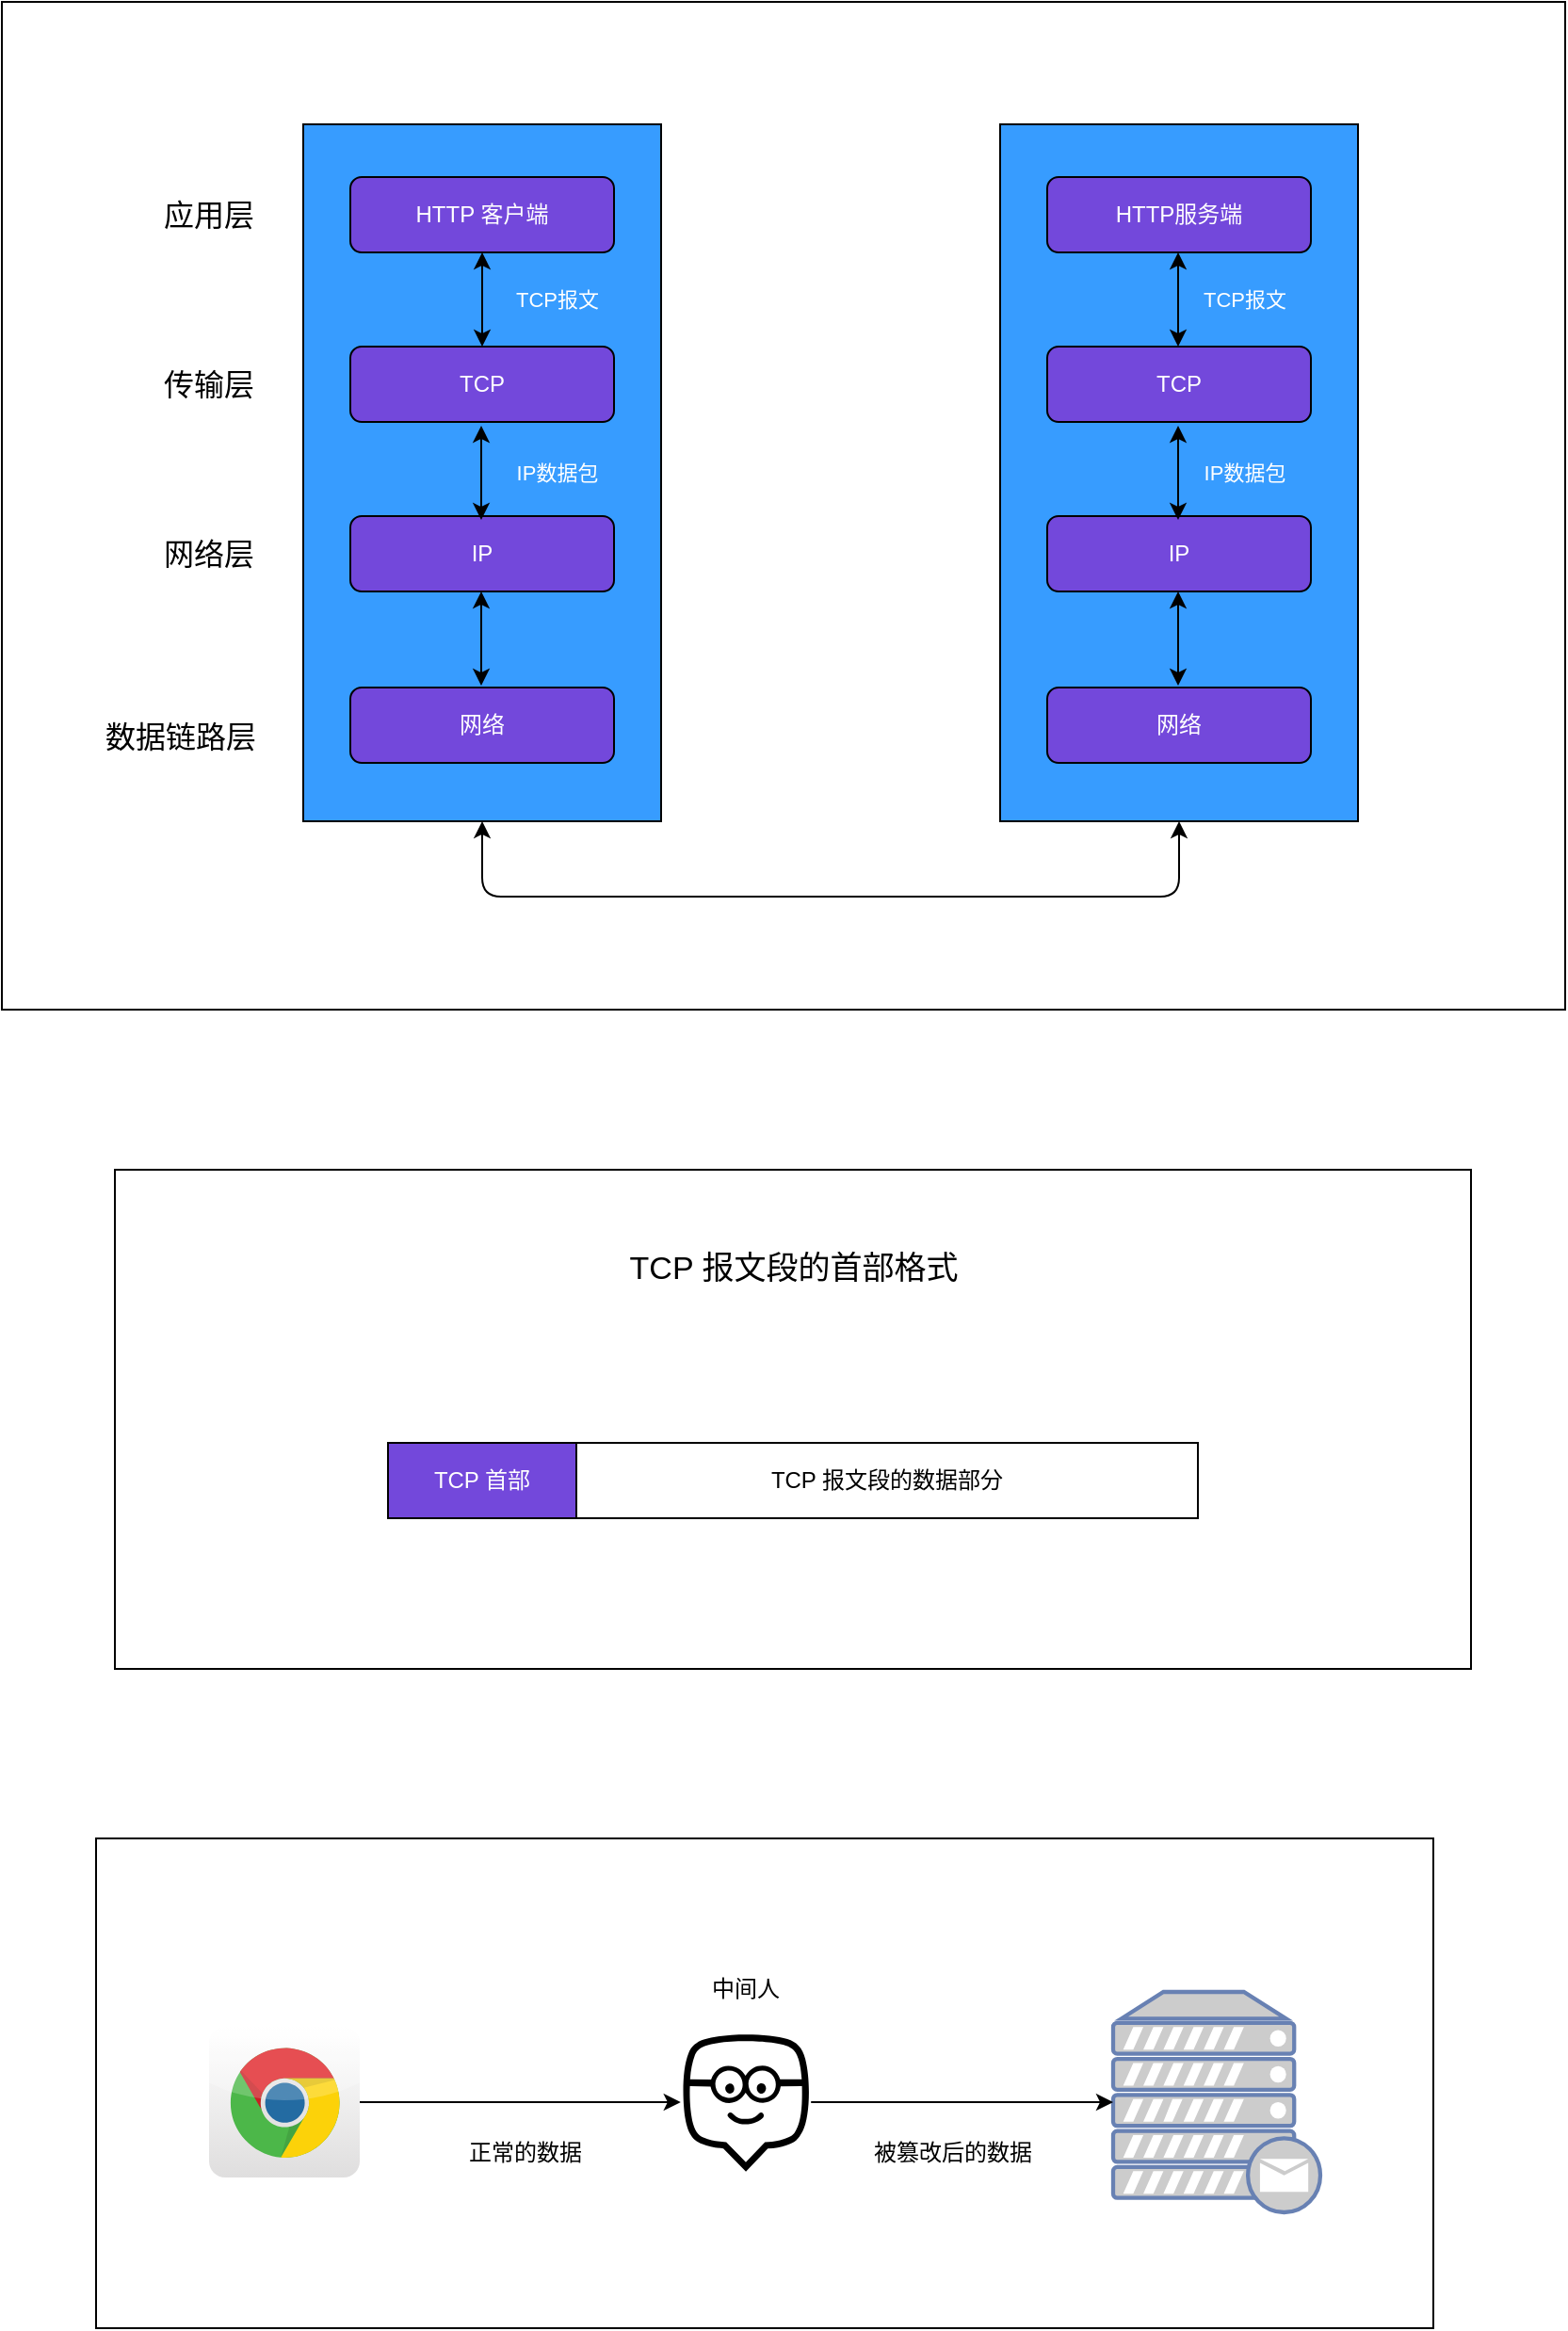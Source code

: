 <mxfile version="14.1.8" type="github">
  <diagram id="wPGIRdqih6rLCwDsnjtP" name="Page-1">
    <mxGraphModel dx="946" dy="562" grid="1" gridSize="10" guides="1" tooltips="1" connect="1" arrows="1" fold="1" page="1" pageScale="1" pageWidth="3300" pageHeight="4681" background="#ffffff" math="0" shadow="0">
      <root>
        <mxCell id="0" />
        <mxCell id="1" parent="0" />
        <mxCell id="P9X_Pd3vxrv1BOMygBLZ-1" value="" style="rounded=0;whiteSpace=wrap;html=1;" vertex="1" parent="1">
          <mxGeometry x="40" y="25" width="830" height="535" as="geometry" />
        </mxCell>
        <mxCell id="P9X_Pd3vxrv1BOMygBLZ-2" value="" style="rounded=0;whiteSpace=wrap;html=1;fillColor=#379CFF;" vertex="1" parent="1">
          <mxGeometry x="200" y="90" width="190" height="370" as="geometry" />
        </mxCell>
        <mxCell id="P9X_Pd3vxrv1BOMygBLZ-7" value="&lt;font color=&quot;#ffffff&quot;&gt;网络&lt;/font&gt;" style="rounded=1;whiteSpace=wrap;html=1;fillColor=#7348DB;" vertex="1" parent="1">
          <mxGeometry x="225" y="389" width="140" height="40" as="geometry" />
        </mxCell>
        <mxCell id="P9X_Pd3vxrv1BOMygBLZ-15" value="&lt;font style=&quot;font-size: 16px&quot;&gt;应用层&lt;/font&gt;" style="text;html=1;strokeColor=none;fillColor=none;align=center;verticalAlign=middle;whiteSpace=wrap;rounded=0;" vertex="1" parent="1">
          <mxGeometry x="120" y="127" width="60" height="22" as="geometry" />
        </mxCell>
        <mxCell id="P9X_Pd3vxrv1BOMygBLZ-16" value="&lt;font style=&quot;font-size: 16px&quot;&gt;传输层&lt;/font&gt;" style="text;html=1;strokeColor=none;fillColor=none;align=center;verticalAlign=middle;whiteSpace=wrap;rounded=0;" vertex="1" parent="1">
          <mxGeometry x="120" y="217" width="60" height="22" as="geometry" />
        </mxCell>
        <mxCell id="P9X_Pd3vxrv1BOMygBLZ-17" value="&lt;font style=&quot;font-size: 16px&quot;&gt;网络层&lt;/font&gt;" style="text;html=1;strokeColor=none;fillColor=none;align=center;verticalAlign=middle;whiteSpace=wrap;rounded=0;" vertex="1" parent="1">
          <mxGeometry x="120" y="307" width="60" height="22" as="geometry" />
        </mxCell>
        <mxCell id="P9X_Pd3vxrv1BOMygBLZ-18" value="&lt;font style=&quot;font-size: 16px&quot;&gt;数据链路层&lt;/font&gt;" style="text;html=1;strokeColor=none;fillColor=none;align=center;verticalAlign=middle;whiteSpace=wrap;rounded=0;" vertex="1" parent="1">
          <mxGeometry x="90" y="404" width="90" height="22" as="geometry" />
        </mxCell>
        <mxCell id="P9X_Pd3vxrv1BOMygBLZ-19" value="&lt;font color=&quot;#ffffff&quot;&gt;IP&lt;/font&gt;" style="rounded=1;whiteSpace=wrap;html=1;fillColor=#7348DB;" vertex="1" parent="1">
          <mxGeometry x="225" y="298" width="140" height="40" as="geometry" />
        </mxCell>
        <mxCell id="P9X_Pd3vxrv1BOMygBLZ-20" value="&lt;font color=&quot;#ffffff&quot;&gt;TCP&lt;/font&gt;" style="rounded=1;whiteSpace=wrap;html=1;fillColor=#7348DB;" vertex="1" parent="1">
          <mxGeometry x="225" y="208" width="140" height="40" as="geometry" />
        </mxCell>
        <mxCell id="P9X_Pd3vxrv1BOMygBLZ-21" value="&lt;font color=&quot;#ffffff&quot;&gt;HTTP 客户端&lt;/font&gt;" style="rounded=1;whiteSpace=wrap;html=1;fillColor=#7348DB;" vertex="1" parent="1">
          <mxGeometry x="225" y="118" width="140" height="40" as="geometry" />
        </mxCell>
        <mxCell id="P9X_Pd3vxrv1BOMygBLZ-22" value="" style="rounded=0;whiteSpace=wrap;html=1;fillColor=#379CFF;" vertex="1" parent="1">
          <mxGeometry x="570" y="90" width="190" height="370" as="geometry" />
        </mxCell>
        <mxCell id="P9X_Pd3vxrv1BOMygBLZ-23" value="&lt;font color=&quot;#ffffff&quot;&gt;网络&lt;/font&gt;" style="rounded=1;whiteSpace=wrap;html=1;fillColor=#7348DB;" vertex="1" parent="1">
          <mxGeometry x="595" y="389" width="140" height="40" as="geometry" />
        </mxCell>
        <mxCell id="P9X_Pd3vxrv1BOMygBLZ-24" value="&lt;font color=&quot;#ffffff&quot;&gt;IP&lt;/font&gt;" style="rounded=1;whiteSpace=wrap;html=1;fillColor=#7348DB;" vertex="1" parent="1">
          <mxGeometry x="595" y="298" width="140" height="40" as="geometry" />
        </mxCell>
        <mxCell id="P9X_Pd3vxrv1BOMygBLZ-25" value="&lt;font color=&quot;#ffffff&quot;&gt;TCP&lt;/font&gt;" style="rounded=1;whiteSpace=wrap;html=1;fillColor=#7348DB;" vertex="1" parent="1">
          <mxGeometry x="595" y="208" width="140" height="40" as="geometry" />
        </mxCell>
        <mxCell id="P9X_Pd3vxrv1BOMygBLZ-26" value="&lt;font color=&quot;#ffffff&quot;&gt;HTTP服务端&lt;/font&gt;" style="rounded=1;whiteSpace=wrap;html=1;fillColor=#7348DB;" vertex="1" parent="1">
          <mxGeometry x="595" y="118" width="140" height="40" as="geometry" />
        </mxCell>
        <mxCell id="P9X_Pd3vxrv1BOMygBLZ-27" value="" style="endArrow=classic;startArrow=classic;html=1;entryX=0.5;entryY=1;entryDx=0;entryDy=0;exitX=0.5;exitY=0;exitDx=0;exitDy=0;" edge="1" parent="1" source="P9X_Pd3vxrv1BOMygBLZ-20" target="P9X_Pd3vxrv1BOMygBLZ-21">
          <mxGeometry width="50" height="50" relative="1" as="geometry">
            <mxPoint x="280" y="220" as="sourcePoint" />
            <mxPoint x="330" y="170" as="targetPoint" />
          </mxGeometry>
        </mxCell>
        <mxCell id="P9X_Pd3vxrv1BOMygBLZ-28" value="" style="endArrow=classic;startArrow=classic;html=1;entryX=0.5;entryY=1;entryDx=0;entryDy=0;exitX=0.5;exitY=0;exitDx=0;exitDy=0;" edge="1" parent="1">
          <mxGeometry width="50" height="50" relative="1" as="geometry">
            <mxPoint x="294.5" y="300" as="sourcePoint" />
            <mxPoint x="294.5" y="250" as="targetPoint" />
          </mxGeometry>
        </mxCell>
        <mxCell id="P9X_Pd3vxrv1BOMygBLZ-29" value="" style="endArrow=classic;startArrow=classic;html=1;entryX=0.5;entryY=1;entryDx=0;entryDy=0;exitX=0.5;exitY=0;exitDx=0;exitDy=0;" edge="1" parent="1">
          <mxGeometry width="50" height="50" relative="1" as="geometry">
            <mxPoint x="294.5" y="388" as="sourcePoint" />
            <mxPoint x="294.5" y="338" as="targetPoint" />
          </mxGeometry>
        </mxCell>
        <mxCell id="P9X_Pd3vxrv1BOMygBLZ-30" value="" style="endArrow=classic;startArrow=classic;html=1;entryX=0.5;entryY=1;entryDx=0;entryDy=0;exitX=0.5;exitY=0;exitDx=0;exitDy=0;" edge="1" parent="1">
          <mxGeometry width="50" height="50" relative="1" as="geometry">
            <mxPoint x="664.5" y="208" as="sourcePoint" />
            <mxPoint x="664.5" y="158" as="targetPoint" />
          </mxGeometry>
        </mxCell>
        <mxCell id="P9X_Pd3vxrv1BOMygBLZ-31" value="" style="endArrow=classic;startArrow=classic;html=1;entryX=0.5;entryY=1;entryDx=0;entryDy=0;exitX=0.5;exitY=0;exitDx=0;exitDy=0;" edge="1" parent="1">
          <mxGeometry width="50" height="50" relative="1" as="geometry">
            <mxPoint x="664.5" y="300" as="sourcePoint" />
            <mxPoint x="664.5" y="250" as="targetPoint" />
          </mxGeometry>
        </mxCell>
        <mxCell id="P9X_Pd3vxrv1BOMygBLZ-32" value="" style="endArrow=classic;startArrow=classic;html=1;entryX=0.5;entryY=1;entryDx=0;entryDy=0;exitX=0.5;exitY=0;exitDx=0;exitDy=0;" edge="1" parent="1">
          <mxGeometry width="50" height="50" relative="1" as="geometry">
            <mxPoint x="664.5" y="388" as="sourcePoint" />
            <mxPoint x="664.5" y="338" as="targetPoint" />
          </mxGeometry>
        </mxCell>
        <mxCell id="P9X_Pd3vxrv1BOMygBLZ-33" value="" style="endArrow=classic;startArrow=classic;html=1;exitX=0.5;exitY=1;exitDx=0;exitDy=0;entryX=0.5;entryY=1;entryDx=0;entryDy=0;edgeStyle=orthogonalEdgeStyle;" edge="1" parent="1" source="P9X_Pd3vxrv1BOMygBLZ-2" target="P9X_Pd3vxrv1BOMygBLZ-22">
          <mxGeometry width="50" height="50" relative="1" as="geometry">
            <mxPoint x="430" y="520" as="sourcePoint" />
            <mxPoint x="480" y="470" as="targetPoint" />
            <Array as="points">
              <mxPoint x="295" y="500" />
              <mxPoint x="665" y="500" />
            </Array>
          </mxGeometry>
        </mxCell>
        <mxCell id="P9X_Pd3vxrv1BOMygBLZ-34" value="&lt;span style=&quot;font-size: 11px&quot;&gt;&lt;font color=&quot;#ffffff&quot;&gt;TCP报文&lt;/font&gt;&lt;/span&gt;" style="text;html=1;strokeColor=none;fillColor=none;align=center;verticalAlign=middle;whiteSpace=wrap;rounded=0;" vertex="1" parent="1">
          <mxGeometry x="300" y="173" width="70" height="20" as="geometry" />
        </mxCell>
        <mxCell id="P9X_Pd3vxrv1BOMygBLZ-35" value="&lt;font style=&quot;font-size: 11px&quot; color=&quot;#ffffff&quot;&gt;IP数据包&lt;/font&gt;" style="text;html=1;strokeColor=none;fillColor=none;align=center;verticalAlign=middle;whiteSpace=wrap;rounded=0;" vertex="1" parent="1">
          <mxGeometry x="300" y="265" width="70" height="20" as="geometry" />
        </mxCell>
        <mxCell id="P9X_Pd3vxrv1BOMygBLZ-36" value="&lt;font style=&quot;font-size: 11px&quot; color=&quot;#ffffff&quot;&gt;IP数据包&lt;/font&gt;" style="text;html=1;strokeColor=none;fillColor=none;align=center;verticalAlign=middle;whiteSpace=wrap;rounded=0;" vertex="1" parent="1">
          <mxGeometry x="665" y="265" width="70" height="20" as="geometry" />
        </mxCell>
        <mxCell id="P9X_Pd3vxrv1BOMygBLZ-37" value="&lt;font style=&quot;font-size: 11px&quot; color=&quot;#ffffff&quot;&gt;TCP报文&lt;/font&gt;" style="text;html=1;strokeColor=none;fillColor=none;align=center;verticalAlign=middle;whiteSpace=wrap;rounded=0;" vertex="1" parent="1">
          <mxGeometry x="665" y="173" width="70" height="20" as="geometry" />
        </mxCell>
        <mxCell id="P9X_Pd3vxrv1BOMygBLZ-45" value="" style="rounded=0;whiteSpace=wrap;html=1;fillColor=#FFFFFF;" vertex="1" parent="1">
          <mxGeometry x="100" y="645" width="720" height="265" as="geometry" />
        </mxCell>
        <mxCell id="P9X_Pd3vxrv1BOMygBLZ-46" value="&lt;font color=&quot;#ffffff&quot;&gt;TCP 首部&lt;/font&gt;" style="rounded=0;whiteSpace=wrap;html=1;fillColor=#7348DB;" vertex="1" parent="1">
          <mxGeometry x="245" y="790" width="100" height="40" as="geometry" />
        </mxCell>
        <mxCell id="P9X_Pd3vxrv1BOMygBLZ-47" value="TCP 报文段的数据部分" style="rounded=0;whiteSpace=wrap;html=1;fillColor=#FFFFFF;" vertex="1" parent="1">
          <mxGeometry x="345" y="790" width="330" height="40" as="geometry" />
        </mxCell>
        <mxCell id="P9X_Pd3vxrv1BOMygBLZ-48" value="&lt;font style=&quot;font-size: 17px&quot;&gt;TCP 报文段的首部格式&lt;/font&gt;" style="text;html=1;strokeColor=none;fillColor=none;align=center;verticalAlign=middle;whiteSpace=wrap;rounded=0;" vertex="1" parent="1">
          <mxGeometry x="352.5" y="693" width="215" height="10" as="geometry" />
        </mxCell>
        <mxCell id="P9X_Pd3vxrv1BOMygBLZ-51" value="" style="rounded=0;whiteSpace=wrap;html=1;fillColor=#FFFFFF;" vertex="1" parent="1">
          <mxGeometry x="90" y="1000" width="710" height="260" as="geometry" />
        </mxCell>
        <mxCell id="P9X_Pd3vxrv1BOMygBLZ-52" value="" style="dashed=0;outlineConnect=0;html=1;align=center;labelPosition=center;verticalLabelPosition=bottom;verticalAlign=top;shape=mxgraph.webicons.chrome;gradientColor=#DFDEDE" vertex="1" parent="1">
          <mxGeometry x="150" y="1100" width="80" height="80" as="geometry" />
        </mxCell>
        <mxCell id="P9X_Pd3vxrv1BOMygBLZ-54" value="" style="fontColor=#0066CC;verticalAlign=top;verticalLabelPosition=bottom;labelPosition=center;align=center;html=1;outlineConnect=0;fillColor=#CCCCCC;strokeColor=#6881B3;gradientColor=none;gradientDirection=north;strokeWidth=2;shape=mxgraph.networks.mail_server;" vertex="1" parent="1">
          <mxGeometry x="630" y="1081.5" width="110" height="117" as="geometry" />
        </mxCell>
        <mxCell id="P9X_Pd3vxrv1BOMygBLZ-55" value="" style="dashed=0;outlineConnect=0;html=1;align=center;labelPosition=center;verticalLabelPosition=bottom;verticalAlign=top;shape=mxgraph.weblogos.edmodo;strokeColor=none;fillColor=#000000;" vertex="1" parent="1">
          <mxGeometry x="400.4" y="1103.1" width="69.2" height="73.8" as="geometry" />
        </mxCell>
        <mxCell id="P9X_Pd3vxrv1BOMygBLZ-56" value="" style="endArrow=classic;html=1;" edge="1" parent="1" source="P9X_Pd3vxrv1BOMygBLZ-52" target="P9X_Pd3vxrv1BOMygBLZ-55">
          <mxGeometry width="50" height="50" relative="1" as="geometry">
            <mxPoint x="265" y="1197" as="sourcePoint" />
            <mxPoint x="315" y="1147" as="targetPoint" />
          </mxGeometry>
        </mxCell>
        <mxCell id="P9X_Pd3vxrv1BOMygBLZ-59" value="中间人" style="text;html=1;strokeColor=none;fillColor=none;align=center;verticalAlign=middle;whiteSpace=wrap;rounded=0;" vertex="1" parent="1">
          <mxGeometry x="399.6" y="1070" width="70" height="20" as="geometry" />
        </mxCell>
        <mxCell id="P9X_Pd3vxrv1BOMygBLZ-60" value="正常的数据" style="text;html=1;strokeColor=none;fillColor=none;align=center;verticalAlign=middle;whiteSpace=wrap;rounded=0;" vertex="1" parent="1">
          <mxGeometry x="282.5" y="1156.9" width="70" height="20" as="geometry" />
        </mxCell>
        <mxCell id="P9X_Pd3vxrv1BOMygBLZ-61" value="被篡改后的数据" style="text;html=1;strokeColor=none;fillColor=none;align=center;verticalAlign=middle;whiteSpace=wrap;rounded=0;" vertex="1" parent="1">
          <mxGeometry x="495" y="1156.9" width="100" height="20" as="geometry" />
        </mxCell>
        <mxCell id="P9X_Pd3vxrv1BOMygBLZ-62" value="" style="endArrow=classic;html=1;" edge="1" parent="1" source="P9X_Pd3vxrv1BOMygBLZ-55" target="P9X_Pd3vxrv1BOMygBLZ-54">
          <mxGeometry width="50" height="50" relative="1" as="geometry">
            <mxPoint x="500" y="1210" as="sourcePoint" />
            <mxPoint x="550" y="1160" as="targetPoint" />
          </mxGeometry>
        </mxCell>
      </root>
    </mxGraphModel>
  </diagram>
</mxfile>

